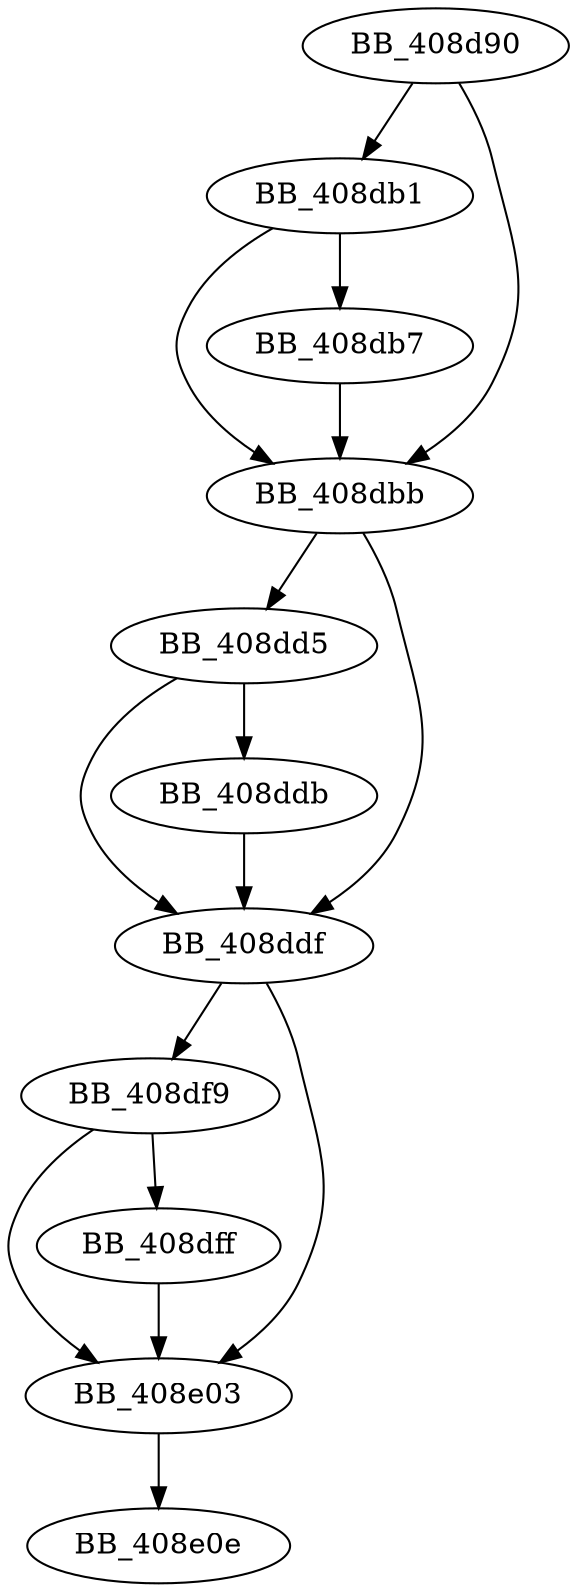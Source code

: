 DiGraph sub_408D90{
BB_408d90->BB_408db1
BB_408d90->BB_408dbb
BB_408db1->BB_408db7
BB_408db1->BB_408dbb
BB_408db7->BB_408dbb
BB_408dbb->BB_408dd5
BB_408dbb->BB_408ddf
BB_408dd5->BB_408ddb
BB_408dd5->BB_408ddf
BB_408ddb->BB_408ddf
BB_408ddf->BB_408df9
BB_408ddf->BB_408e03
BB_408df9->BB_408dff
BB_408df9->BB_408e03
BB_408dff->BB_408e03
BB_408e03->BB_408e0e
}
